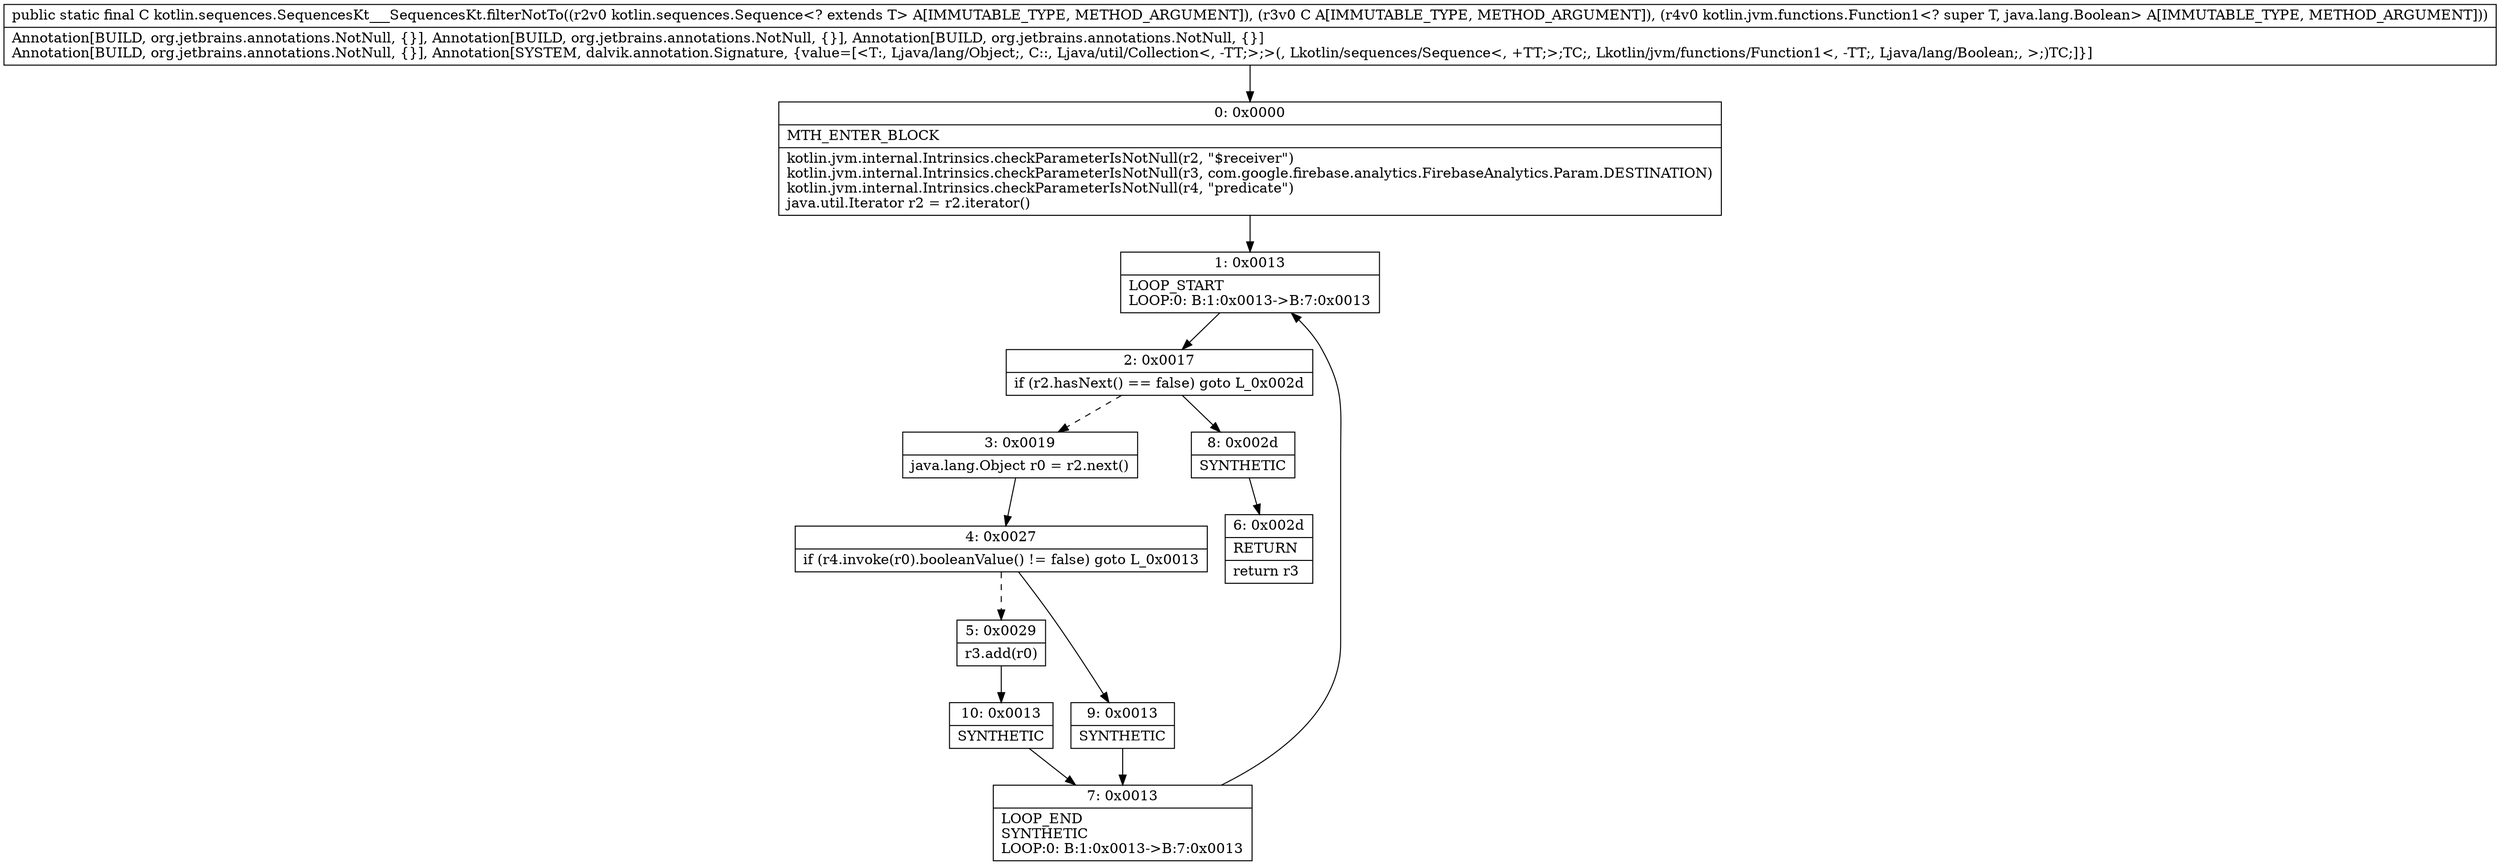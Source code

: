 digraph "CFG forkotlin.sequences.SequencesKt___SequencesKt.filterNotTo(Lkotlin\/sequences\/Sequence;Ljava\/util\/Collection;Lkotlin\/jvm\/functions\/Function1;)Ljava\/util\/Collection;" {
Node_0 [shape=record,label="{0\:\ 0x0000|MTH_ENTER_BLOCK\l|kotlin.jvm.internal.Intrinsics.checkParameterIsNotNull(r2, \"$receiver\")\lkotlin.jvm.internal.Intrinsics.checkParameterIsNotNull(r3, com.google.firebase.analytics.FirebaseAnalytics.Param.DESTINATION)\lkotlin.jvm.internal.Intrinsics.checkParameterIsNotNull(r4, \"predicate\")\ljava.util.Iterator r2 = r2.iterator()\l}"];
Node_1 [shape=record,label="{1\:\ 0x0013|LOOP_START\lLOOP:0: B:1:0x0013\-\>B:7:0x0013\l}"];
Node_2 [shape=record,label="{2\:\ 0x0017|if (r2.hasNext() == false) goto L_0x002d\l}"];
Node_3 [shape=record,label="{3\:\ 0x0019|java.lang.Object r0 = r2.next()\l}"];
Node_4 [shape=record,label="{4\:\ 0x0027|if (r4.invoke(r0).booleanValue() != false) goto L_0x0013\l}"];
Node_5 [shape=record,label="{5\:\ 0x0029|r3.add(r0)\l}"];
Node_6 [shape=record,label="{6\:\ 0x002d|RETURN\l|return r3\l}"];
Node_7 [shape=record,label="{7\:\ 0x0013|LOOP_END\lSYNTHETIC\lLOOP:0: B:1:0x0013\-\>B:7:0x0013\l}"];
Node_8 [shape=record,label="{8\:\ 0x002d|SYNTHETIC\l}"];
Node_9 [shape=record,label="{9\:\ 0x0013|SYNTHETIC\l}"];
Node_10 [shape=record,label="{10\:\ 0x0013|SYNTHETIC\l}"];
MethodNode[shape=record,label="{public static final C kotlin.sequences.SequencesKt___SequencesKt.filterNotTo((r2v0 kotlin.sequences.Sequence\<? extends T\> A[IMMUTABLE_TYPE, METHOD_ARGUMENT]), (r3v0 C A[IMMUTABLE_TYPE, METHOD_ARGUMENT]), (r4v0 kotlin.jvm.functions.Function1\<? super T, java.lang.Boolean\> A[IMMUTABLE_TYPE, METHOD_ARGUMENT]))  | Annotation[BUILD, org.jetbrains.annotations.NotNull, \{\}], Annotation[BUILD, org.jetbrains.annotations.NotNull, \{\}], Annotation[BUILD, org.jetbrains.annotations.NotNull, \{\}]\lAnnotation[BUILD, org.jetbrains.annotations.NotNull, \{\}], Annotation[SYSTEM, dalvik.annotation.Signature, \{value=[\<T:, Ljava\/lang\/Object;, C::, Ljava\/util\/Collection\<, \-TT;\>;\>(, Lkotlin\/sequences\/Sequence\<, +TT;\>;TC;, Lkotlin\/jvm\/functions\/Function1\<, \-TT;, Ljava\/lang\/Boolean;, \>;)TC;]\}]\l}"];
MethodNode -> Node_0;
Node_0 -> Node_1;
Node_1 -> Node_2;
Node_2 -> Node_3[style=dashed];
Node_2 -> Node_8;
Node_3 -> Node_4;
Node_4 -> Node_5[style=dashed];
Node_4 -> Node_9;
Node_5 -> Node_10;
Node_7 -> Node_1;
Node_8 -> Node_6;
Node_9 -> Node_7;
Node_10 -> Node_7;
}


